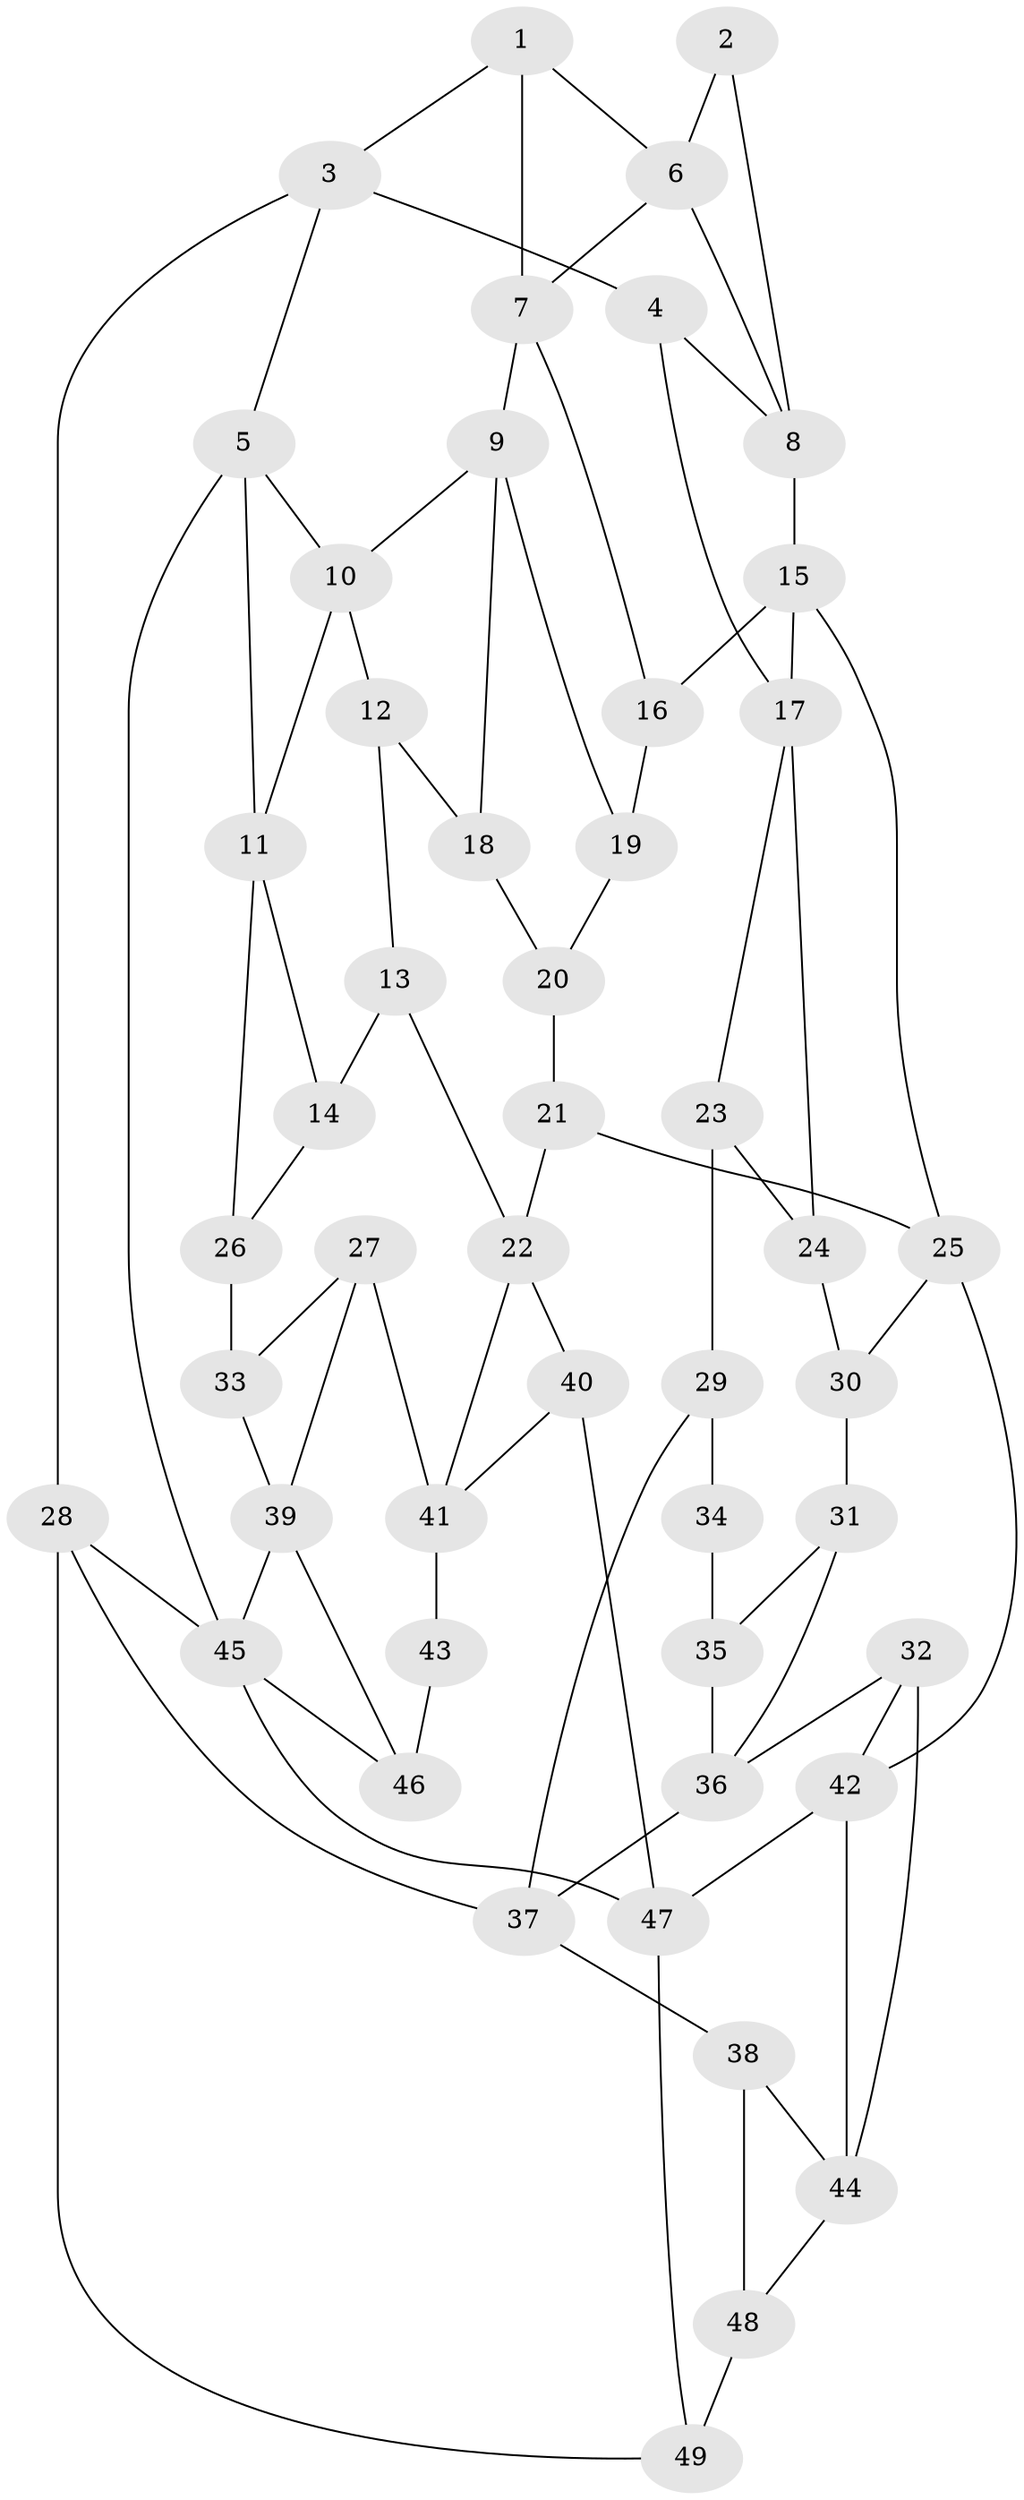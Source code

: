 // original degree distribution, {3: 0.025, 4: 0.2375, 5: 0.525, 6: 0.2125}
// Generated by graph-tools (version 1.1) at 2025/38/03/04/25 23:38:27]
// undirected, 49 vertices, 83 edges
graph export_dot {
  node [color=gray90,style=filled];
  1;
  2;
  3;
  4;
  5;
  6;
  7;
  8;
  9;
  10;
  11;
  12;
  13;
  14;
  15;
  16;
  17;
  18;
  19;
  20;
  21;
  22;
  23;
  24;
  25;
  26;
  27;
  28;
  29;
  30;
  31;
  32;
  33;
  34;
  35;
  36;
  37;
  38;
  39;
  40;
  41;
  42;
  43;
  44;
  45;
  46;
  47;
  48;
  49;
  1 -- 3 [weight=1.0];
  1 -- 6 [weight=1.0];
  1 -- 7 [weight=1.0];
  2 -- 6 [weight=1.0];
  2 -- 8 [weight=1.0];
  3 -- 4 [weight=1.0];
  3 -- 5 [weight=1.0];
  3 -- 28 [weight=1.0];
  4 -- 8 [weight=1.0];
  4 -- 17 [weight=1.0];
  5 -- 10 [weight=1.0];
  5 -- 11 [weight=1.0];
  5 -- 45 [weight=1.0];
  6 -- 7 [weight=1.0];
  6 -- 8 [weight=1.0];
  7 -- 9 [weight=1.0];
  7 -- 16 [weight=1.0];
  8 -- 15 [weight=1.0];
  9 -- 10 [weight=1.0];
  9 -- 18 [weight=1.0];
  9 -- 19 [weight=1.0];
  10 -- 11 [weight=1.0];
  10 -- 12 [weight=1.0];
  11 -- 14 [weight=1.0];
  11 -- 26 [weight=1.0];
  12 -- 13 [weight=1.0];
  12 -- 18 [weight=2.0];
  13 -- 14 [weight=1.0];
  13 -- 22 [weight=1.0];
  14 -- 26 [weight=1.0];
  15 -- 16 [weight=1.0];
  15 -- 17 [weight=1.0];
  15 -- 25 [weight=1.0];
  16 -- 19 [weight=2.0];
  17 -- 23 [weight=1.0];
  17 -- 24 [weight=1.0];
  18 -- 20 [weight=1.0];
  19 -- 20 [weight=1.0];
  20 -- 21 [weight=1.0];
  21 -- 22 [weight=1.0];
  21 -- 25 [weight=1.0];
  22 -- 40 [weight=1.0];
  22 -- 41 [weight=1.0];
  23 -- 24 [weight=1.0];
  23 -- 29 [weight=1.0];
  24 -- 30 [weight=2.0];
  25 -- 30 [weight=1.0];
  25 -- 42 [weight=1.0];
  26 -- 33 [weight=2.0];
  27 -- 33 [weight=1.0];
  27 -- 39 [weight=1.0];
  27 -- 41 [weight=1.0];
  28 -- 37 [weight=1.0];
  28 -- 45 [weight=1.0];
  28 -- 49 [weight=1.0];
  29 -- 34 [weight=1.0];
  29 -- 37 [weight=1.0];
  30 -- 31 [weight=1.0];
  31 -- 35 [weight=1.0];
  31 -- 36 [weight=1.0];
  32 -- 36 [weight=1.0];
  32 -- 42 [weight=1.0];
  32 -- 44 [weight=1.0];
  33 -- 39 [weight=1.0];
  34 -- 35 [weight=2.0];
  35 -- 36 [weight=1.0];
  36 -- 37 [weight=1.0];
  37 -- 38 [weight=1.0];
  38 -- 44 [weight=1.0];
  38 -- 48 [weight=1.0];
  39 -- 45 [weight=1.0];
  39 -- 46 [weight=1.0];
  40 -- 41 [weight=1.0];
  40 -- 47 [weight=1.0];
  41 -- 43 [weight=1.0];
  42 -- 44 [weight=1.0];
  42 -- 47 [weight=1.0];
  43 -- 46 [weight=2.0];
  44 -- 48 [weight=1.0];
  45 -- 46 [weight=1.0];
  45 -- 47 [weight=1.0];
  47 -- 49 [weight=1.0];
  48 -- 49 [weight=2.0];
}

